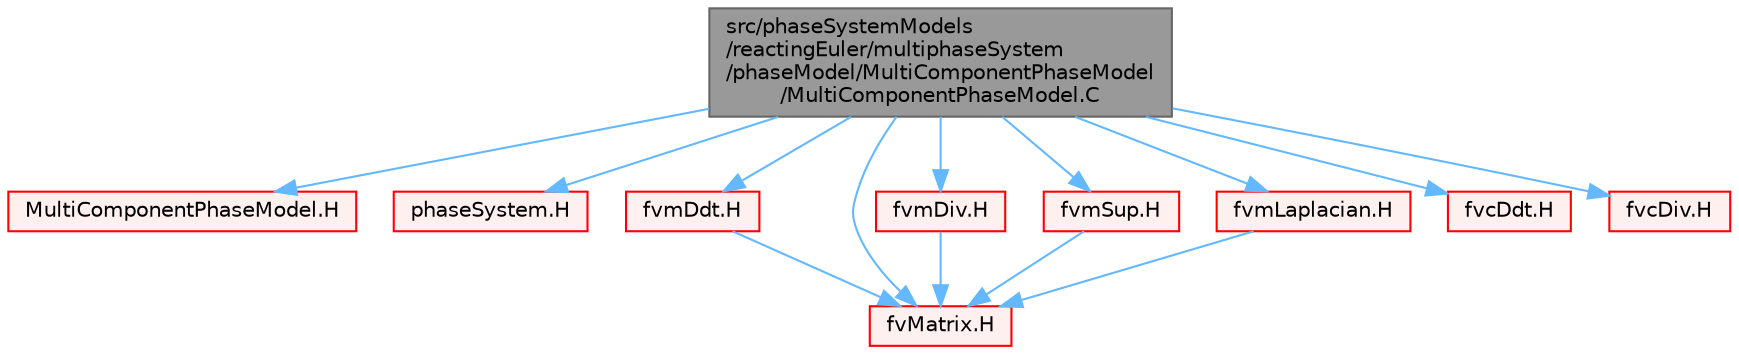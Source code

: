 digraph "src/phaseSystemModels/reactingEuler/multiphaseSystem/phaseModel/MultiComponentPhaseModel/MultiComponentPhaseModel.C"
{
 // LATEX_PDF_SIZE
  bgcolor="transparent";
  edge [fontname=Helvetica,fontsize=10,labelfontname=Helvetica,labelfontsize=10];
  node [fontname=Helvetica,fontsize=10,shape=box,height=0.2,width=0.4];
  Node1 [id="Node000001",label="src/phaseSystemModels\l/reactingEuler/multiphaseSystem\l/phaseModel/MultiComponentPhaseModel\l/MultiComponentPhaseModel.C",height=0.2,width=0.4,color="gray40", fillcolor="grey60", style="filled", fontcolor="black",tooltip=" "];
  Node1 -> Node2 [id="edge1_Node000001_Node000002",color="steelblue1",style="solid",tooltip=" "];
  Node2 [id="Node000002",label="MultiComponentPhaseModel.H",height=0.2,width=0.4,color="red", fillcolor="#FFF0F0", style="filled",URL="$reactingEuler_2multiphaseSystem_2phaseModel_2MultiComponentPhaseModel_2MultiComponentPhaseModel_8H.html",tooltip=" "];
  Node1 -> Node4 [id="edge2_Node000001_Node000004",color="steelblue1",style="solid",tooltip=" "];
  Node4 [id="Node000004",label="phaseSystem.H",height=0.2,width=0.4,color="red", fillcolor="#FFF0F0", style="filled",URL="$phaseSystem_8H.html",tooltip=" "];
  Node1 -> Node414 [id="edge3_Node000001_Node000414",color="steelblue1",style="solid",tooltip=" "];
  Node414 [id="Node000414",label="fvmDdt.H",height=0.2,width=0.4,color="red", fillcolor="#FFF0F0", style="filled",URL="$fvmDdt_8H.html",tooltip="Calculate the matrix for the first temporal derivative."];
  Node414 -> Node415 [id="edge4_Node000414_Node000415",color="steelblue1",style="solid",tooltip=" "];
  Node415 [id="Node000415",label="fvMatrix.H",height=0.2,width=0.4,color="red", fillcolor="#FFF0F0", style="filled",URL="$fvMatrix_8H.html",tooltip=" "];
  Node1 -> Node421 [id="edge5_Node000001_Node000421",color="steelblue1",style="solid",tooltip=" "];
  Node421 [id="Node000421",label="fvmDiv.H",height=0.2,width=0.4,color="red", fillcolor="#FFF0F0", style="filled",URL="$fvmDiv_8H.html",tooltip="Calculate the matrix for the divergence of the given field and flux."];
  Node421 -> Node415 [id="edge6_Node000421_Node000415",color="steelblue1",style="solid",tooltip=" "];
  Node1 -> Node423 [id="edge7_Node000001_Node000423",color="steelblue1",style="solid",tooltip=" "];
  Node423 [id="Node000423",label="fvmSup.H",height=0.2,width=0.4,color="red", fillcolor="#FFF0F0", style="filled",URL="$fvmSup_8H.html",tooltip="Calculate the finiteVolume matrix for implicit and explicit sources."];
  Node423 -> Node415 [id="edge8_Node000423_Node000415",color="steelblue1",style="solid",tooltip=" "];
  Node1 -> Node426 [id="edge9_Node000001_Node000426",color="steelblue1",style="solid",tooltip=" "];
  Node426 [id="Node000426",label="fvmLaplacian.H",height=0.2,width=0.4,color="red", fillcolor="#FFF0F0", style="filled",URL="$fvmLaplacian_8H.html",tooltip="Calculate the matrix for the laplacian of the field."];
  Node426 -> Node415 [id="edge10_Node000426_Node000415",color="steelblue1",style="solid",tooltip=" "];
  Node1 -> Node427 [id="edge11_Node000001_Node000427",color="steelblue1",style="solid",tooltip=" "];
  Node427 [id="Node000427",label="fvcDdt.H",height=0.2,width=0.4,color="red", fillcolor="#FFF0F0", style="filled",URL="$fvcDdt_8H.html",tooltip="Calculate the first temporal derivative."];
  Node1 -> Node431 [id="edge12_Node000001_Node000431",color="steelblue1",style="solid",tooltip=" "];
  Node431 [id="Node000431",label="fvcDiv.H",height=0.2,width=0.4,color="red", fillcolor="#FFF0F0", style="filled",URL="$fvcDiv_8H.html",tooltip="Calculate the divergence of the given field."];
  Node1 -> Node415 [id="edge13_Node000001_Node000415",color="steelblue1",style="solid",tooltip=" "];
}
